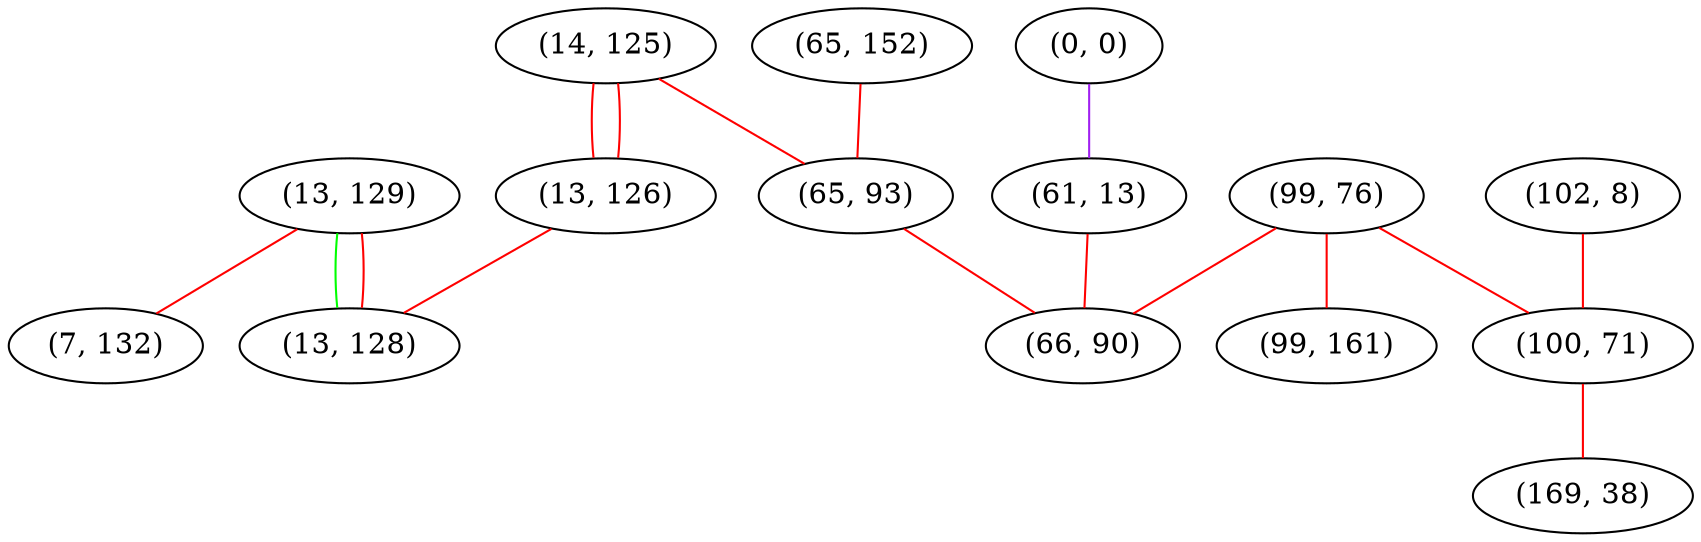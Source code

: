 graph "" {
"(13, 129)";
"(65, 152)";
"(0, 0)";
"(99, 76)";
"(102, 8)";
"(99, 161)";
"(100, 71)";
"(7, 132)";
"(14, 125)";
"(13, 126)";
"(65, 93)";
"(169, 38)";
"(61, 13)";
"(13, 128)";
"(66, 90)";
"(13, 129)" -- "(7, 132)"  [color=red, key=0, weight=1];
"(13, 129)" -- "(13, 128)"  [color=green, key=0, weight=2];
"(13, 129)" -- "(13, 128)"  [color=red, key=1, weight=1];
"(65, 152)" -- "(65, 93)"  [color=red, key=0, weight=1];
"(0, 0)" -- "(61, 13)"  [color=purple, key=0, weight=4];
"(99, 76)" -- "(100, 71)"  [color=red, key=0, weight=1];
"(99, 76)" -- "(99, 161)"  [color=red, key=0, weight=1];
"(99, 76)" -- "(66, 90)"  [color=red, key=0, weight=1];
"(102, 8)" -- "(100, 71)"  [color=red, key=0, weight=1];
"(100, 71)" -- "(169, 38)"  [color=red, key=0, weight=1];
"(14, 125)" -- "(13, 126)"  [color=red, key=0, weight=1];
"(14, 125)" -- "(13, 126)"  [color=red, key=1, weight=1];
"(14, 125)" -- "(65, 93)"  [color=red, key=0, weight=1];
"(13, 126)" -- "(13, 128)"  [color=red, key=0, weight=1];
"(65, 93)" -- "(66, 90)"  [color=red, key=0, weight=1];
"(61, 13)" -- "(66, 90)"  [color=red, key=0, weight=1];
}
